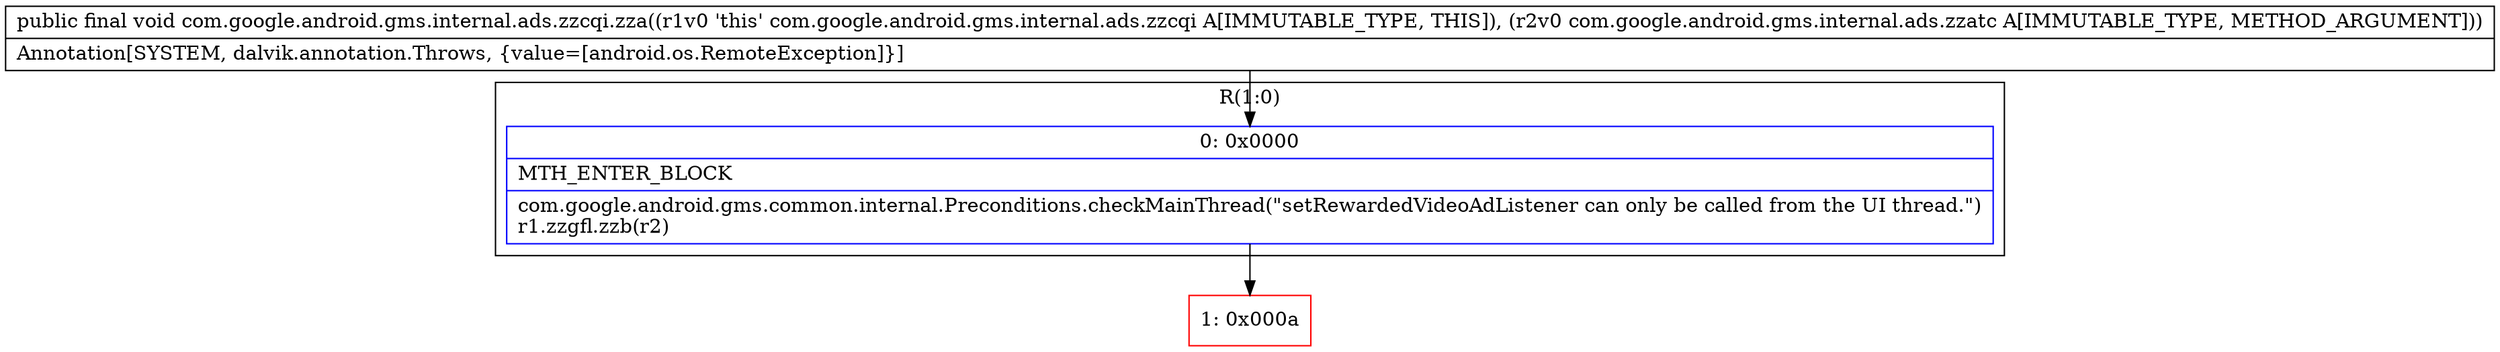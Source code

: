 digraph "CFG forcom.google.android.gms.internal.ads.zzcqi.zza(Lcom\/google\/android\/gms\/internal\/ads\/zzatc;)V" {
subgraph cluster_Region_695229169 {
label = "R(1:0)";
node [shape=record,color=blue];
Node_0 [shape=record,label="{0\:\ 0x0000|MTH_ENTER_BLOCK\l|com.google.android.gms.common.internal.Preconditions.checkMainThread(\"setRewardedVideoAdListener can only be called from the UI thread.\")\lr1.zzgfl.zzb(r2)\l}"];
}
Node_1 [shape=record,color=red,label="{1\:\ 0x000a}"];
MethodNode[shape=record,label="{public final void com.google.android.gms.internal.ads.zzcqi.zza((r1v0 'this' com.google.android.gms.internal.ads.zzcqi A[IMMUTABLE_TYPE, THIS]), (r2v0 com.google.android.gms.internal.ads.zzatc A[IMMUTABLE_TYPE, METHOD_ARGUMENT]))  | Annotation[SYSTEM, dalvik.annotation.Throws, \{value=[android.os.RemoteException]\}]\l}"];
MethodNode -> Node_0;
Node_0 -> Node_1;
}

